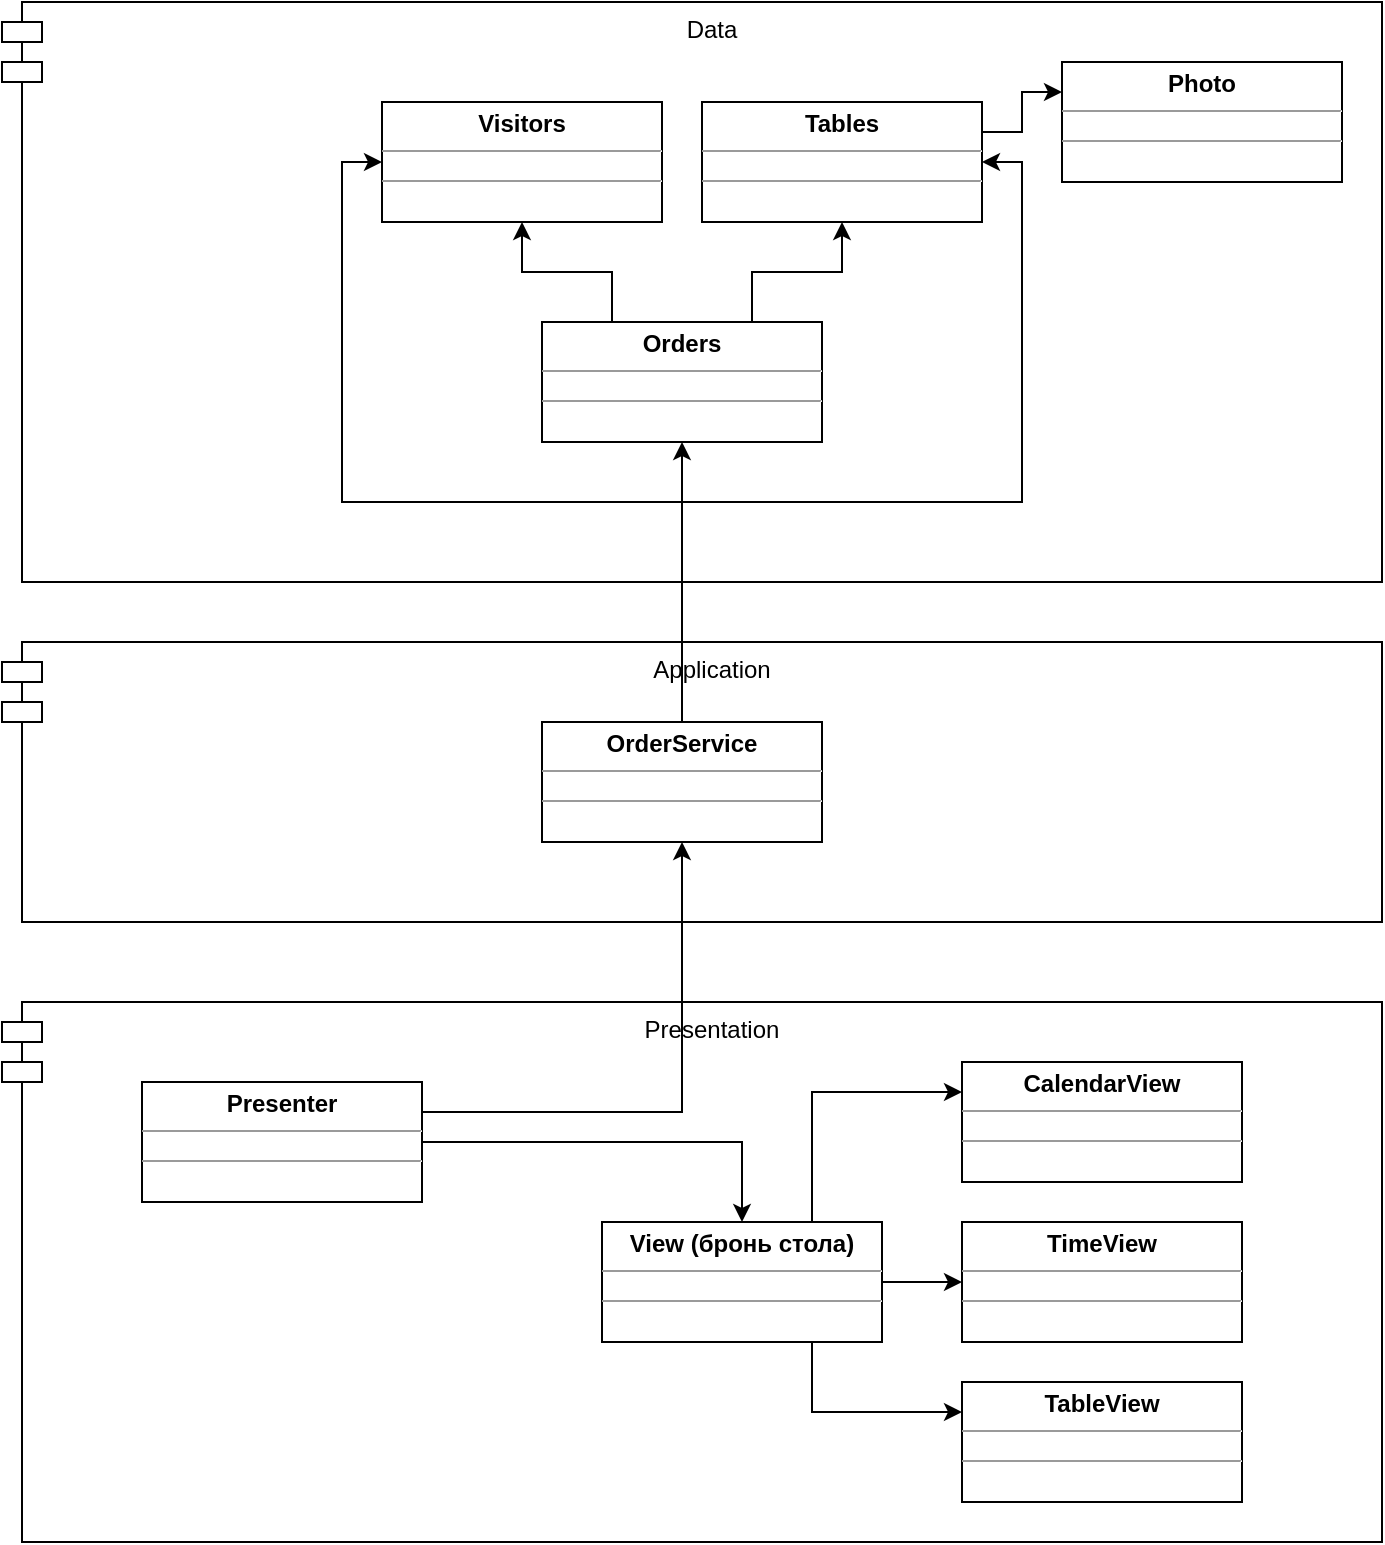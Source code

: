 <mxfile version="22.0.6" type="device">
  <diagram name="Страница — 1" id="gte5rCIXfYKEuwwgK91H">
    <mxGraphModel dx="972" dy="589" grid="1" gridSize="10" guides="1" tooltips="1" connect="1" arrows="1" fold="1" page="1" pageScale="1" pageWidth="827" pageHeight="1169" math="0" shadow="0">
      <root>
        <mxCell id="0" />
        <mxCell id="1" parent="0" />
        <mxCell id="YIHDMYsbKno4J-APz8sI-16" value="Presentation" style="shape=module;align=left;spacingLeft=20;align=center;verticalAlign=top;whiteSpace=wrap;html=1;" parent="1" vertex="1">
          <mxGeometry x="90" y="570" width="690" height="270" as="geometry" />
        </mxCell>
        <mxCell id="YIHDMYsbKno4J-APz8sI-11" value="Application" style="shape=module;align=left;spacingLeft=20;align=center;verticalAlign=top;whiteSpace=wrap;html=1;" parent="1" vertex="1">
          <mxGeometry x="90" y="390" width="690" height="140" as="geometry" />
        </mxCell>
        <mxCell id="YIHDMYsbKno4J-APz8sI-10" value="Data" style="shape=module;align=left;spacingLeft=20;align=center;verticalAlign=top;whiteSpace=wrap;html=1;" parent="1" vertex="1">
          <mxGeometry x="90" y="70" width="690" height="290" as="geometry" />
        </mxCell>
        <mxCell id="YIHDMYsbKno4J-APz8sI-4" style="edgeStyle=orthogonalEdgeStyle;rounded=0;orthogonalLoop=1;jettySize=auto;html=1;exitX=0.25;exitY=0;exitDx=0;exitDy=0;" parent="1" source="YIHDMYsbKno4J-APz8sI-1" target="YIHDMYsbKno4J-APz8sI-3" edge="1">
          <mxGeometry relative="1" as="geometry" />
        </mxCell>
        <mxCell id="YIHDMYsbKno4J-APz8sI-5" style="edgeStyle=orthogonalEdgeStyle;rounded=0;orthogonalLoop=1;jettySize=auto;html=1;exitX=0.75;exitY=0;exitDx=0;exitDy=0;entryX=0.5;entryY=1;entryDx=0;entryDy=0;" parent="1" source="YIHDMYsbKno4J-APz8sI-1" target="YIHDMYsbKno4J-APz8sI-2" edge="1">
          <mxGeometry relative="1" as="geometry" />
        </mxCell>
        <mxCell id="YIHDMYsbKno4J-APz8sI-1" value="&lt;p style=&quot;margin:0px;margin-top:4px;text-align:center;&quot;&gt;&lt;b&gt;Orders&lt;/b&gt;&lt;/p&gt;&lt;hr size=&quot;1&quot;&gt;&lt;div style=&quot;height:2px;&quot;&gt;&lt;/div&gt;&lt;hr size=&quot;1&quot;&gt;&lt;div style=&quot;height:2px;&quot;&gt;&lt;/div&gt;" style="verticalAlign=top;align=left;overflow=fill;fontSize=12;fontFamily=Helvetica;html=1;whiteSpace=wrap;" parent="1" vertex="1">
          <mxGeometry x="360" y="230" width="140" height="60" as="geometry" />
        </mxCell>
        <mxCell id="FET_-xdfbUXvEAeqR8f4-2" style="edgeStyle=orthogonalEdgeStyle;rounded=0;orthogonalLoop=1;jettySize=auto;html=1;exitX=1;exitY=0.25;exitDx=0;exitDy=0;entryX=0;entryY=0.25;entryDx=0;entryDy=0;" edge="1" parent="1" source="YIHDMYsbKno4J-APz8sI-2" target="FET_-xdfbUXvEAeqR8f4-1">
          <mxGeometry relative="1" as="geometry" />
        </mxCell>
        <mxCell id="YIHDMYsbKno4J-APz8sI-2" value="&lt;p style=&quot;margin:0px;margin-top:4px;text-align:center;&quot;&gt;&lt;b&gt;Tables&lt;/b&gt;&lt;/p&gt;&lt;hr size=&quot;1&quot;&gt;&lt;div style=&quot;height:2px;&quot;&gt;&lt;/div&gt;&lt;hr size=&quot;1&quot;&gt;&lt;div style=&quot;height:2px;&quot;&gt;&lt;/div&gt;" style="verticalAlign=top;align=left;overflow=fill;fontSize=12;fontFamily=Helvetica;html=1;whiteSpace=wrap;" parent="1" vertex="1">
          <mxGeometry x="440" y="120" width="140" height="60" as="geometry" />
        </mxCell>
        <mxCell id="YIHDMYsbKno4J-APz8sI-3" value="&lt;p style=&quot;margin:0px;margin-top:4px;text-align:center;&quot;&gt;&lt;b&gt;Visitors&lt;/b&gt;&lt;/p&gt;&lt;hr size=&quot;1&quot;&gt;&lt;div style=&quot;height:2px;&quot;&gt;&lt;/div&gt;&lt;hr size=&quot;1&quot;&gt;&lt;div style=&quot;height:2px;&quot;&gt;&lt;/div&gt;" style="verticalAlign=top;align=left;overflow=fill;fontSize=12;fontFamily=Helvetica;html=1;whiteSpace=wrap;" parent="1" vertex="1">
          <mxGeometry x="280" y="120" width="140" height="60" as="geometry" />
        </mxCell>
        <mxCell id="YIHDMYsbKno4J-APz8sI-7" style="edgeStyle=orthogonalEdgeStyle;rounded=0;orthogonalLoop=1;jettySize=auto;html=1;exitX=0.5;exitY=0;exitDx=0;exitDy=0;entryX=0;entryY=0.5;entryDx=0;entryDy=0;" parent="1" source="YIHDMYsbKno4J-APz8sI-6" target="YIHDMYsbKno4J-APz8sI-3" edge="1">
          <mxGeometry relative="1" as="geometry">
            <Array as="points">
              <mxPoint x="430" y="320" />
              <mxPoint x="260" y="320" />
              <mxPoint x="260" y="150" />
            </Array>
          </mxGeometry>
        </mxCell>
        <mxCell id="YIHDMYsbKno4J-APz8sI-8" style="edgeStyle=orthogonalEdgeStyle;rounded=0;orthogonalLoop=1;jettySize=auto;html=1;exitX=0.5;exitY=0;exitDx=0;exitDy=0;entryX=1;entryY=0.5;entryDx=0;entryDy=0;" parent="1" source="YIHDMYsbKno4J-APz8sI-6" target="YIHDMYsbKno4J-APz8sI-2" edge="1">
          <mxGeometry relative="1" as="geometry">
            <Array as="points">
              <mxPoint x="430" y="320" />
              <mxPoint x="600" y="320" />
              <mxPoint x="600" y="150" />
            </Array>
          </mxGeometry>
        </mxCell>
        <mxCell id="YIHDMYsbKno4J-APz8sI-9" style="edgeStyle=orthogonalEdgeStyle;rounded=0;orthogonalLoop=1;jettySize=auto;html=1;exitX=0.5;exitY=0;exitDx=0;exitDy=0;entryX=0.5;entryY=1;entryDx=0;entryDy=0;" parent="1" source="YIHDMYsbKno4J-APz8sI-6" target="YIHDMYsbKno4J-APz8sI-1" edge="1">
          <mxGeometry relative="1" as="geometry" />
        </mxCell>
        <mxCell id="YIHDMYsbKno4J-APz8sI-6" value="&lt;p style=&quot;margin:0px;margin-top:4px;text-align:center;&quot;&gt;&lt;b&gt;OrderService&lt;/b&gt;&lt;/p&gt;&lt;hr size=&quot;1&quot;&gt;&lt;div style=&quot;height:2px;&quot;&gt;&lt;/div&gt;&lt;hr size=&quot;1&quot;&gt;&lt;div style=&quot;height:2px;&quot;&gt;&lt;/div&gt;" style="verticalAlign=top;align=left;overflow=fill;fontSize=12;fontFamily=Helvetica;html=1;whiteSpace=wrap;" parent="1" vertex="1">
          <mxGeometry x="360" y="430" width="140" height="60" as="geometry" />
        </mxCell>
        <mxCell id="YIHDMYsbKno4J-APz8sI-15" style="edgeStyle=orthogonalEdgeStyle;rounded=0;orthogonalLoop=1;jettySize=auto;html=1;exitX=1;exitY=0.25;exitDx=0;exitDy=0;entryX=0.5;entryY=1;entryDx=0;entryDy=0;" parent="1" source="YIHDMYsbKno4J-APz8sI-12" target="YIHDMYsbKno4J-APz8sI-6" edge="1">
          <mxGeometry relative="1" as="geometry" />
        </mxCell>
        <mxCell id="YIHDMYsbKno4J-APz8sI-20" style="edgeStyle=orthogonalEdgeStyle;rounded=0;orthogonalLoop=1;jettySize=auto;html=1;exitX=1;exitY=0.5;exitDx=0;exitDy=0;entryX=0.5;entryY=0;entryDx=0;entryDy=0;" parent="1" source="YIHDMYsbKno4J-APz8sI-12" target="YIHDMYsbKno4J-APz8sI-13" edge="1">
          <mxGeometry relative="1" as="geometry" />
        </mxCell>
        <mxCell id="YIHDMYsbKno4J-APz8sI-12" value="&lt;p style=&quot;margin:0px;margin-top:4px;text-align:center;&quot;&gt;&lt;b&gt;Presenter&lt;/b&gt;&lt;/p&gt;&lt;hr size=&quot;1&quot;&gt;&lt;div style=&quot;height:2px;&quot;&gt;&lt;/div&gt;&lt;hr size=&quot;1&quot;&gt;&lt;div style=&quot;height:2px;&quot;&gt;&lt;/div&gt;" style="verticalAlign=top;align=left;overflow=fill;fontSize=12;fontFamily=Helvetica;html=1;whiteSpace=wrap;" parent="1" vertex="1">
          <mxGeometry x="160" y="610" width="140" height="60" as="geometry" />
        </mxCell>
        <mxCell id="FET_-xdfbUXvEAeqR8f4-4" style="edgeStyle=orthogonalEdgeStyle;rounded=0;orthogonalLoop=1;jettySize=auto;html=1;exitX=0.75;exitY=0;exitDx=0;exitDy=0;entryX=0;entryY=0.25;entryDx=0;entryDy=0;" edge="1" parent="1" source="YIHDMYsbKno4J-APz8sI-13" target="FET_-xdfbUXvEAeqR8f4-3">
          <mxGeometry relative="1" as="geometry" />
        </mxCell>
        <mxCell id="FET_-xdfbUXvEAeqR8f4-6" style="edgeStyle=orthogonalEdgeStyle;rounded=0;orthogonalLoop=1;jettySize=auto;html=1;exitX=1;exitY=0.5;exitDx=0;exitDy=0;entryX=0;entryY=0.5;entryDx=0;entryDy=0;" edge="1" parent="1" source="YIHDMYsbKno4J-APz8sI-13" target="FET_-xdfbUXvEAeqR8f4-5">
          <mxGeometry relative="1" as="geometry" />
        </mxCell>
        <mxCell id="FET_-xdfbUXvEAeqR8f4-8" style="edgeStyle=orthogonalEdgeStyle;rounded=0;orthogonalLoop=1;jettySize=auto;html=1;exitX=0.75;exitY=1;exitDx=0;exitDy=0;entryX=0;entryY=0.25;entryDx=0;entryDy=0;" edge="1" parent="1" source="YIHDMYsbKno4J-APz8sI-13" target="FET_-xdfbUXvEAeqR8f4-7">
          <mxGeometry relative="1" as="geometry" />
        </mxCell>
        <mxCell id="YIHDMYsbKno4J-APz8sI-13" value="&lt;p style=&quot;margin:0px;margin-top:4px;text-align:center;&quot;&gt;&lt;b&gt;View (бронь стола)&lt;/b&gt;&lt;/p&gt;&lt;hr size=&quot;1&quot;&gt;&lt;div style=&quot;height:2px;&quot;&gt;&lt;/div&gt;&lt;hr size=&quot;1&quot;&gt;&lt;div style=&quot;height:2px;&quot;&gt;&lt;/div&gt;" style="verticalAlign=top;align=left;overflow=fill;fontSize=12;fontFamily=Helvetica;html=1;whiteSpace=wrap;" parent="1" vertex="1">
          <mxGeometry x="390" y="680" width="140" height="60" as="geometry" />
        </mxCell>
        <mxCell id="FET_-xdfbUXvEAeqR8f4-1" value="&lt;p style=&quot;margin:0px;margin-top:4px;text-align:center;&quot;&gt;&lt;b&gt;Photo&lt;/b&gt;&lt;/p&gt;&lt;hr size=&quot;1&quot;&gt;&lt;div style=&quot;height:2px;&quot;&gt;&lt;/div&gt;&lt;hr size=&quot;1&quot;&gt;&lt;div style=&quot;height:2px;&quot;&gt;&lt;/div&gt;" style="verticalAlign=top;align=left;overflow=fill;fontSize=12;fontFamily=Helvetica;html=1;whiteSpace=wrap;" vertex="1" parent="1">
          <mxGeometry x="620" y="100" width="140" height="60" as="geometry" />
        </mxCell>
        <mxCell id="FET_-xdfbUXvEAeqR8f4-3" value="&lt;p style=&quot;margin:0px;margin-top:4px;text-align:center;&quot;&gt;&lt;b&gt;CalendarView&lt;/b&gt;&lt;/p&gt;&lt;hr size=&quot;1&quot;&gt;&lt;div style=&quot;height:2px;&quot;&gt;&lt;/div&gt;&lt;hr size=&quot;1&quot;&gt;&lt;div style=&quot;height:2px;&quot;&gt;&lt;/div&gt;" style="verticalAlign=top;align=left;overflow=fill;fontSize=12;fontFamily=Helvetica;html=1;whiteSpace=wrap;" vertex="1" parent="1">
          <mxGeometry x="570" y="600" width="140" height="60" as="geometry" />
        </mxCell>
        <mxCell id="FET_-xdfbUXvEAeqR8f4-5" value="&lt;p style=&quot;margin:0px;margin-top:4px;text-align:center;&quot;&gt;&lt;b&gt;TimeView&lt;/b&gt;&lt;/p&gt;&lt;hr size=&quot;1&quot;&gt;&lt;div style=&quot;height:2px;&quot;&gt;&lt;/div&gt;&lt;hr size=&quot;1&quot;&gt;&lt;div style=&quot;height:2px;&quot;&gt;&lt;/div&gt;" style="verticalAlign=top;align=left;overflow=fill;fontSize=12;fontFamily=Helvetica;html=1;whiteSpace=wrap;" vertex="1" parent="1">
          <mxGeometry x="570" y="680" width="140" height="60" as="geometry" />
        </mxCell>
        <mxCell id="FET_-xdfbUXvEAeqR8f4-7" value="&lt;p style=&quot;margin:0px;margin-top:4px;text-align:center;&quot;&gt;&lt;b&gt;TableView&lt;/b&gt;&lt;/p&gt;&lt;hr size=&quot;1&quot;&gt;&lt;div style=&quot;height:2px;&quot;&gt;&lt;/div&gt;&lt;hr size=&quot;1&quot;&gt;&lt;div style=&quot;height:2px;&quot;&gt;&lt;/div&gt;" style="verticalAlign=top;align=left;overflow=fill;fontSize=12;fontFamily=Helvetica;html=1;whiteSpace=wrap;" vertex="1" parent="1">
          <mxGeometry x="570" y="760" width="140" height="60" as="geometry" />
        </mxCell>
      </root>
    </mxGraphModel>
  </diagram>
</mxfile>
